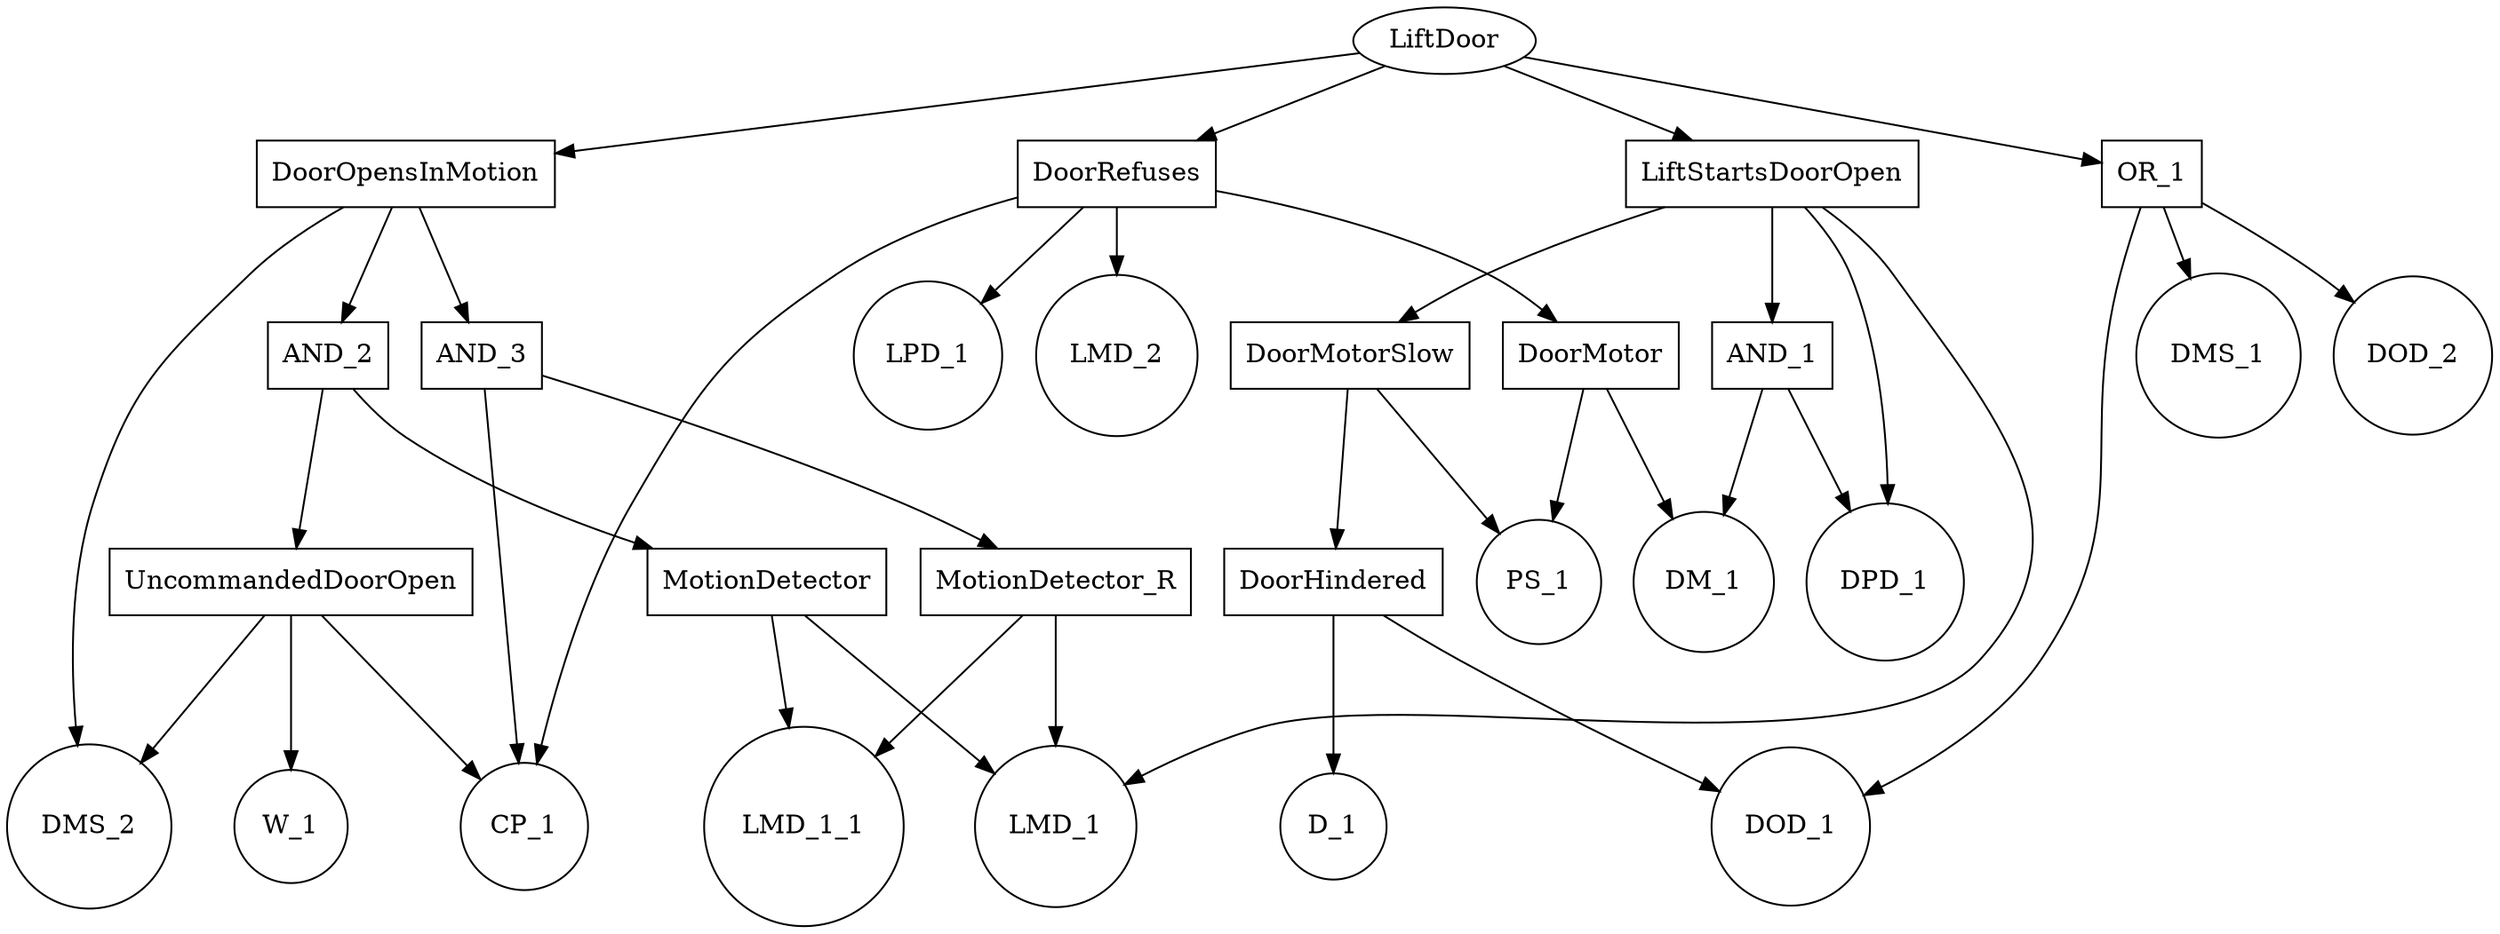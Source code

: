 digraph LIFT {
LiftDoor -> DoorOpensInMotion;
LiftDoor -> DoorRefuses;
LiftDoor -> LiftStartsDoorOpen;
LiftDoor -> OR_1;
DoorHindered -> D_1;
DoorHindered -> DOD_1;
LiftStartsDoorOpen -> AND_1;
LiftStartsDoorOpen -> DoorMotorSlow;
LiftStartsDoorOpen -> DPD_1;
LiftStartsDoorOpen -> LMD_1;
OR_1 -> DMS_1;
OR_1 -> DOD_1;
OR_1 -> DOD_2;
MotionDetector -> LMD_1;
MotionDetector -> LMD_1_1;
UncommandedDoorOpen -> CP_1;
UncommandedDoorOpen -> DMS_2;
UncommandedDoorOpen -> W_1;
DoorOpensInMotion -> AND_2;
DoorOpensInMotion -> AND_3;
DoorOpensInMotion -> DMS_2;
AND_1 -> DM_1;
AND_1 -> DPD_1;
DoorMotor -> DM_1;
DoorMotor -> PS_1;
AND_2 -> MotionDetector;
AND_2 -> UncommandedDoorOpen;
DoorRefuses -> CP_1;
DoorRefuses -> DoorMotor;
DoorRefuses -> LMD_2;
DoorRefuses -> LPD_1;
MotionDetector_R -> LMD_1;
MotionDetector_R -> LMD_1_1;
DoorMotorSlow -> DoorHindered;
DoorMotorSlow -> PS_1;
AND_3 -> CP_1;
AND_3 -> MotionDetector_R;
LiftDoor [shape=ellipse]
DoorHindered [shape=box]
LiftStartsDoorOpen [shape=box]
OR_1 [shape=box]
MotionDetector [shape=box]
UncommandedDoorOpen [shape=box]
DoorOpensInMotion [shape=box]
AND_1 [shape=box]
DoorMotor [shape=box]
AND_2 [shape=box]
DoorRefuses [shape=box]
MotionDetector_R [shape=box]
DoorMotorSlow [shape=box]
AND_3 [shape=box]
LMD_1_1 [shape=circle]
DM_1 [shape=circle]
DMS_1 [shape=circle]
DOD_2 [shape=circle]
DOD_1 [shape=circle]
DPD_1 [shape=circle]
LPD_1 [shape=circle]
D_1 [shape=circle]
CP_1 [shape=circle]
W_1 [shape=circle]
LMD_1 [shape=circle]
LMD_2 [shape=circle]
DMS_2 [shape=circle]
PS_1 [shape=circle]
}